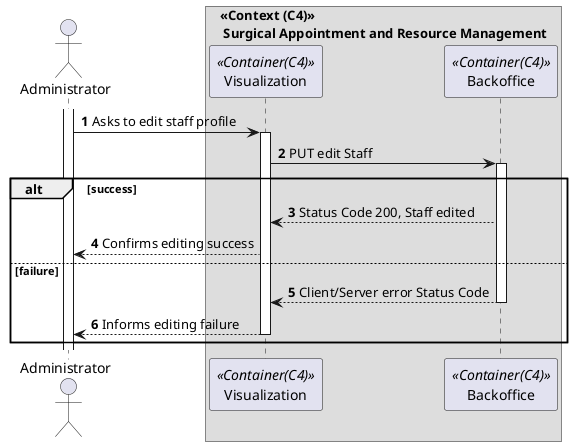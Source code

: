 @startuml
'https://plantuml.com/sequence-diagram

autonumber

actor "Administrator" as admin


box "<<Context (C4)>>\n Surgical Appointment and Resource Management"
participant Visualization as ui <<Container(C4)>>
participant Backoffice as bo <<Container(C4)>>


activate admin

admin -> ui : Asks to edit staff profile

activate ui

ui -> bo : PUT edit Staff 

activate bo

alt success

bo --> ui : Status Code 200, Staff edited

ui --> admin : Confirms editing success

else failure

bo --> ui:  Client/Server error Status Code

deactivate bo

ui --> admin: Informs editing failure

deactivate ui

end


@enduml